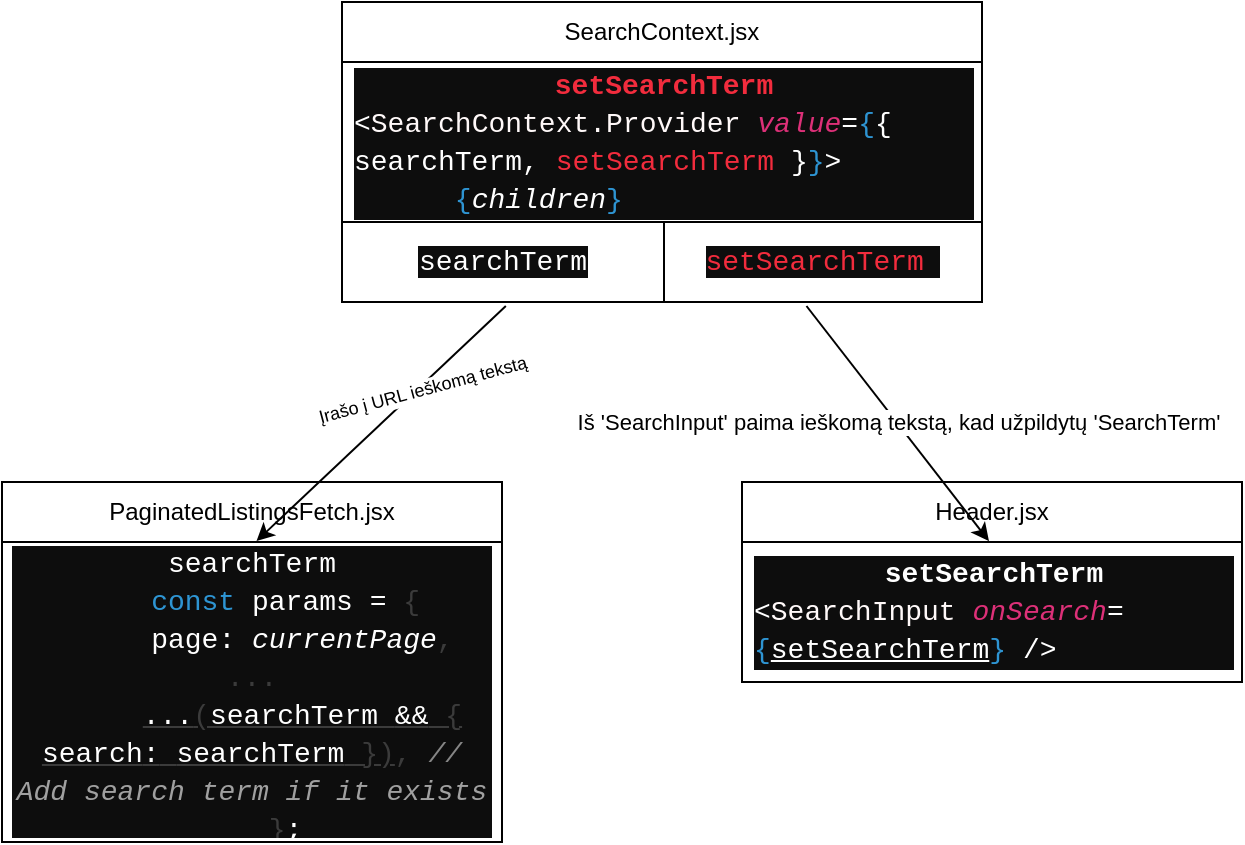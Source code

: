 <mxfile>
    <diagram id="jRwN7Vbw0A8Gw_FqFBKk" name="Page-1">
        <mxGraphModel dx="1570" dy="395" grid="1" gridSize="10" guides="1" tooltips="1" connect="1" arrows="1" fold="1" page="1" pageScale="1" pageWidth="850" pageHeight="1100" math="0" shadow="0">
            <root>
                <mxCell id="0"/>
                <mxCell id="1" parent="0"/>
                <mxCell id="3" value="SearchContext.jsx" style="swimlane;fontStyle=0;childLayout=stackLayout;horizontal=1;startSize=30;horizontalStack=0;resizeParent=1;resizeParentMax=0;resizeLast=0;collapsible=1;marginBottom=0;whiteSpace=wrap;html=1;" vertex="1" parent="1">
                    <mxGeometry y="160" width="320" height="150" as="geometry"/>
                </mxCell>
                <mxCell id="4" value="&lt;div style=&quot;text-align: center; color: rgb(59, 59, 59); background-color: rgb(13, 13, 13); font-family: Consolas, &amp;quot;Courier New&amp;quot;, monospace; font-size: 14px; line-height: 19px;&quot;&gt;&lt;span style=&quot;color: #f22c3d;&quot;&gt;&lt;b&gt;setSearchTerm&lt;/b&gt;&lt;/span&gt;&lt;/div&gt;&lt;div style=&quot;color: rgb(59, 59, 59); background-color: rgb(13, 13, 13); font-family: Consolas, &amp;quot;Courier New&amp;quot;, monospace; font-size: 14px; line-height: 19px;&quot;&gt;&lt;div style=&quot;line-height: 19px;&quot;&gt;&lt;div&gt;&lt;span style=&quot;color: #ffffff;&quot;&gt;&amp;lt;&lt;/span&gt;&lt;span style=&quot;color: #fff9f9;&quot;&gt;SearchContext.Provider&lt;/span&gt;&lt;span style=&quot;color: #ffffff;&quot;&gt; &lt;/span&gt;&lt;span style=&quot;color: #dd3078;font-style: italic;&quot;&gt;value&lt;/span&gt;&lt;span style=&quot;color: #ffffff;&quot;&gt;=&lt;/span&gt;&lt;span style=&quot;color: #2e94d2;&quot;&gt;{&lt;/span&gt;&lt;span style=&quot;color: #ffffff;&quot;&gt;{ &lt;/span&gt;&lt;span style=&quot;color: #ffffff;&quot;&gt;searchTerm&lt;/span&gt;&lt;span style=&quot;color: #ffffff;&quot;&gt;, &lt;/span&gt;&lt;span style=&quot;color: #f22c3d;&quot;&gt;setSearchTerm&lt;/span&gt;&lt;span style=&quot;color: #ffffff;&quot;&gt; }&lt;/span&gt;&lt;span style=&quot;color: #2e94d2;&quot;&gt;}&lt;/span&gt;&lt;span style=&quot;color: #ffffff;&quot;&gt;&amp;gt;&lt;/span&gt;&lt;/div&gt;&lt;div&gt;&lt;span style=&quot;color: #ffffff;&quot;&gt;&amp;nbsp; &amp;nbsp; &amp;nbsp; &lt;/span&gt;&lt;span style=&quot;color: #2e94d2;&quot;&gt;{&lt;/span&gt;&lt;span style=&quot;color: #ffffff;font-style: italic;&quot;&gt;children&lt;/span&gt;&lt;span style=&quot;color: #2e94d2;&quot;&gt;}&lt;/span&gt;&lt;/div&gt;&lt;div&gt;&lt;span style=&quot;color: #ffffff;&quot;&gt;&amp;nbsp; &amp;nbsp; &amp;lt;/&lt;/span&gt;&lt;span style=&quot;color: #fff9f9;&quot;&gt;SearchContext.Provider&lt;/span&gt;&lt;span style=&quot;color: #ffffff;&quot;&gt;&amp;gt;&lt;/span&gt;&lt;/div&gt;&lt;/div&gt;&lt;/div&gt;" style="text;strokeColor=none;fillColor=none;align=left;verticalAlign=middle;spacingLeft=4;spacingRight=4;overflow=hidden;points=[[0,0.5],[1,0.5]];portConstraint=eastwest;rotatable=0;whiteSpace=wrap;html=1;" vertex="1" parent="3">
                    <mxGeometry y="30" width="320" height="80" as="geometry"/>
                </mxCell>
                <mxCell id="32" value="" style="shape=table;html=1;whiteSpace=wrap;startSize=0;container=1;collapsible=0;childLayout=tableLayout;" vertex="1" parent="3">
                    <mxGeometry y="110" width="320" height="40" as="geometry"/>
                </mxCell>
                <mxCell id="33" value="" style="shape=tableRow;horizontal=0;startSize=0;swimlaneHead=0;swimlaneBody=0;top=0;left=0;bottom=0;right=0;collapsible=0;dropTarget=0;fillColor=none;points=[[0,0.5],[1,0.5]];portConstraint=eastwest;" vertex="1" parent="32">
                    <mxGeometry width="320" height="40" as="geometry"/>
                </mxCell>
                <mxCell id="34" value="&lt;span style=&quot;color: rgb(255, 255, 255); font-family: Consolas, &amp;quot;Courier New&amp;quot;, monospace; font-size: 14px; text-align: left; background-color: rgb(13, 13, 13);&quot;&gt;searchTerm&lt;/span&gt;" style="shape=partialRectangle;html=1;whiteSpace=wrap;connectable=0;fillColor=none;top=0;left=0;bottom=0;right=0;overflow=hidden;" vertex="1" parent="33">
                    <mxGeometry width="161" height="40" as="geometry">
                        <mxRectangle width="161" height="40" as="alternateBounds"/>
                    </mxGeometry>
                </mxCell>
                <mxCell id="35" value="&lt;span style=&quot;border-color: rgb(0, 0, 0); font-family: Consolas, &amp;quot;Courier New&amp;quot;, monospace; font-size: 14px; font-style: normal; font-variant-ligatures: normal; font-variant-caps: normal; font-weight: 400; letter-spacing: normal; orphans: 2; text-align: left; text-indent: 0px; text-transform: none; widows: 2; word-spacing: 0px; -webkit-text-stroke-width: 0px; background-color: rgb(13, 13, 13); text-decoration-thickness: initial; text-decoration-style: initial; text-decoration-color: initial; color: rgb(242, 44, 61);&quot;&gt;setSearchTerm&lt;/span&gt;&lt;span style=&quot;border-color: rgb(0, 0, 0); font-family: Consolas, &amp;quot;Courier New&amp;quot;, monospace; font-size: 14px; font-style: normal; font-variant-ligatures: normal; font-variant-caps: normal; font-weight: 400; letter-spacing: normal; orphans: 2; text-align: left; text-indent: 0px; text-transform: none; widows: 2; word-spacing: 0px; -webkit-text-stroke-width: 0px; background-color: rgb(13, 13, 13); text-decoration-thickness: initial; text-decoration-style: initial; text-decoration-color: initial; color: rgb(255, 255, 255);&quot;&gt;&lt;span&gt;&amp;nbsp;&lt;/span&gt;&lt;/span&gt;&lt;br&gt;" style="shape=partialRectangle;html=1;whiteSpace=wrap;connectable=0;fillColor=none;top=0;left=0;bottom=0;right=0;overflow=hidden;verticalAlign=middle;" vertex="1" parent="33">
                    <mxGeometry x="161" width="159" height="40" as="geometry">
                        <mxRectangle width="159" height="40" as="alternateBounds"/>
                    </mxGeometry>
                </mxCell>
                <mxCell id="15" value="Header.jsx" style="swimlane;fontStyle=0;childLayout=stackLayout;horizontal=1;startSize=30;horizontalStack=0;resizeParent=1;resizeParentMax=0;resizeLast=0;collapsible=1;marginBottom=0;whiteSpace=wrap;html=1;" vertex="1" parent="1">
                    <mxGeometry x="200" y="400" width="250" height="100" as="geometry"/>
                </mxCell>
                <mxCell id="16" value="&lt;div style=&quot;text-align: center; color: rgb(59, 59, 59); background-color: rgb(13, 13, 13); font-family: Consolas, &amp;quot;Courier New&amp;quot;, monospace; font-size: 14px; line-height: 19px;&quot;&gt;&lt;span style=&quot;color: rgb(255, 255, 255);&quot;&gt;&lt;b&gt;setSearchTerm&lt;/b&gt;&lt;/span&gt;&lt;span style=&quot;color: #ffffff;&quot;&gt;&lt;br&gt;&lt;/span&gt;&lt;/div&gt;&lt;div style=&quot;color: rgb(59, 59, 59); background-color: rgb(13, 13, 13); font-family: Consolas, &amp;quot;Courier New&amp;quot;, monospace; font-size: 14px; line-height: 19px;&quot;&gt;&lt;span style=&quot;color: #ffffff;&quot;&gt;&amp;lt;&lt;/span&gt;&lt;span style=&quot;color: #fff9f9;&quot;&gt;SearchInput&lt;/span&gt;&lt;span style=&quot;color: #ffffff;&quot;&gt; &lt;/span&gt;&lt;span style=&quot;color: #dd3078;font-style: italic;&quot;&gt;onSearch&lt;/span&gt;&lt;span style=&quot;color: #ffffff;&quot;&gt;=&lt;/span&gt;&lt;span style=&quot;color: #2e94d2;&quot;&gt;{&lt;/span&gt;&lt;span style=&quot;color: #ffffff;&quot;&gt;&lt;u&gt;setSearchTerm&lt;/u&gt;&lt;/span&gt;&lt;span style=&quot;color: #2e94d2;&quot;&gt;}&lt;/span&gt;&lt;span style=&quot;color: #ffffff;&quot;&gt; &lt;/span&gt;&lt;span style=&quot;color: #ffffff;&quot;&gt;/&amp;gt;&lt;/span&gt;&lt;/div&gt;" style="text;strokeColor=none;fillColor=none;align=left;verticalAlign=middle;spacingLeft=4;spacingRight=4;overflow=hidden;points=[[0,0.5],[1,0.5]];portConstraint=eastwest;rotatable=0;whiteSpace=wrap;html=1;" vertex="1" parent="15">
                    <mxGeometry y="30" width="250" height="70" as="geometry"/>
                </mxCell>
                <mxCell id="46" value="Iš 'SearchInput' paima ieškomą tekstą, kad užpildytų 'SearchTerm'" style="endArrow=classic;html=1;exitX=0.732;exitY=1.05;exitDx=0;exitDy=0;exitPerimeter=0;entryX=0.502;entryY=-0.006;entryDx=0;entryDy=0;entryPerimeter=0;" edge="1" parent="1">
                    <mxGeometry x="-0.006" y="1" width="50" height="50" relative="1" as="geometry">
                        <mxPoint x="232.24" y="312" as="sourcePoint"/>
                        <mxPoint x="323.5" y="429.58" as="targetPoint"/>
                        <mxPoint as="offset"/>
                    </mxGeometry>
                </mxCell>
                <mxCell id="52" value="PaginatedListingsFetch.jsx" style="swimlane;fontStyle=0;childLayout=stackLayout;horizontal=1;startSize=30;horizontalStack=0;resizeParent=1;resizeParentMax=0;resizeLast=0;collapsible=1;marginBottom=0;whiteSpace=wrap;html=1;" vertex="1" parent="1">
                    <mxGeometry x="-170" y="400" width="250" height="180" as="geometry"/>
                </mxCell>
                <mxCell id="53" value="&lt;div style=&quot;color: rgb(59, 59, 59); background-color: rgb(13, 13, 13); font-family: Consolas, &amp;quot;Courier New&amp;quot;, monospace; font-size: 14px; line-height: 19px;&quot;&gt;&lt;div style=&quot;line-height: 19px;&quot;&gt;&lt;span style=&quot;color: #ffffff;&quot;&gt;searchTerm&lt;/span&gt;&lt;/div&gt;&lt;div style=&quot;line-height: 19px;&quot;&gt;&lt;div style=&quot;line-height: 19px;&quot;&gt;&lt;div&gt;&amp;nbsp; &amp;nbsp; &lt;span style=&quot;color: #2e95d3;&quot;&gt;const&lt;/span&gt; &lt;span style=&quot;color: #ffffff;&quot;&gt;params&lt;/span&gt; &lt;span style=&quot;color: #ffffff;&quot;&gt;=&lt;/span&gt; {&lt;/div&gt;&lt;div&gt;&amp;nbsp; &amp;nbsp; &amp;nbsp; &lt;span style=&quot;color: #ffffff;&quot;&gt;page&lt;/span&gt;&lt;span style=&quot;color: #ffffff;&quot;&gt;:&lt;/span&gt; &lt;span style=&quot;color: #ffffff;font-style: italic;&quot;&gt;currentPage&lt;/span&gt;,&lt;/div&gt;&lt;div&gt;...&lt;/div&gt;&lt;div&gt;&amp;nbsp; &amp;nbsp; &amp;nbsp; &lt;u&gt;&lt;span style=&quot;color: #ffffff;&quot;&gt;...&lt;/span&gt;(&lt;span style=&quot;color: #ffffff;&quot;&gt;searchTerm&lt;/span&gt; &lt;span style=&quot;color: #ffffff;&quot;&gt;&amp;amp;&amp;amp;&lt;/span&gt; { &lt;span style=&quot;color: #ffffff;&quot;&gt;search&lt;/span&gt;&lt;span style=&quot;color: #ffffff;&quot;&gt;:&lt;/span&gt; &lt;span style=&quot;color: #ffffff;&quot;&gt;searchTerm&lt;/span&gt; })&lt;/u&gt;, &lt;span style=&quot;color: #868686;font-style: italic;&quot;&gt;//&lt;/span&gt;&lt;span style=&quot;color: #a0a0a0;font-style: italic;&quot;&gt; Add search term if it exists&lt;/span&gt;&lt;/div&gt;&lt;div&gt;&amp;nbsp; &amp;nbsp; }&lt;span style=&quot;color: #ffffff;&quot;&gt;;&lt;/span&gt;&lt;/div&gt;&lt;/div&gt;&lt;/div&gt;&lt;/div&gt;" style="text;strokeColor=none;fillColor=none;align=center;verticalAlign=bottom;spacingLeft=4;spacingRight=4;overflow=hidden;points=[[0,0.5],[1,0.5]];portConstraint=eastwest;rotatable=0;whiteSpace=wrap;html=1;horizontal=1;" vertex="1" parent="52">
                    <mxGeometry y="30" width="250" height="150" as="geometry"/>
                </mxCell>
                <mxCell id="54" value="" style="endArrow=classic;html=1;fontSize=6;exitX=0.256;exitY=1.05;exitDx=0;exitDy=0;exitPerimeter=0;entryX=0.509;entryY=-0.003;entryDx=0;entryDy=0;entryPerimeter=0;" edge="1" parent="1" source="33" target="53">
                    <mxGeometry width="50" height="50" relative="1" as="geometry">
                        <mxPoint x="90" y="470" as="sourcePoint"/>
                        <mxPoint x="140" y="420" as="targetPoint"/>
                    </mxGeometry>
                </mxCell>
                <mxCell id="56" value="Įrašo į URL ieškomą tekstą" style="edgeLabel;html=1;align=center;verticalAlign=middle;resizable=0;points=[];fontSize=9;rotation=-15;" vertex="1" connectable="0" parent="54">
                    <mxGeometry x="-0.321" relative="1" as="geometry">
                        <mxPoint y="2" as="offset"/>
                    </mxGeometry>
                </mxCell>
            </root>
        </mxGraphModel>
    </diagram>
</mxfile>